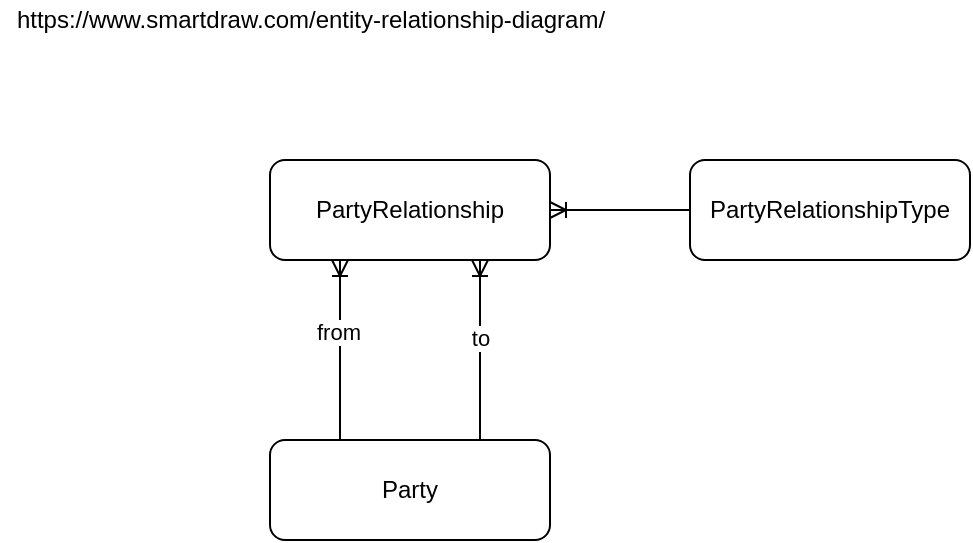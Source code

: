 <mxfile version="15.9.4" type="github">
  <diagram id="LjoO7NFVbJmHt4rmLPar" name="Page-1">
    <mxGraphModel dx="593" dy="331" grid="1" gridSize="10" guides="1" tooltips="1" connect="1" arrows="1" fold="1" page="1" pageScale="1" pageWidth="1100" pageHeight="850" math="0" shadow="0">
      <root>
        <mxCell id="0" />
        <mxCell id="1" parent="0" />
        <mxCell id="BLckT2Vn7VJcxvCxK2wA-1" value="Party" style="rounded=1;whiteSpace=wrap;html=1;" vertex="1" parent="1">
          <mxGeometry x="400" y="290" width="140" height="50" as="geometry" />
        </mxCell>
        <mxCell id="BLckT2Vn7VJcxvCxK2wA-3" style="edgeStyle=orthogonalEdgeStyle;rounded=0;orthogonalLoop=1;jettySize=auto;html=1;exitX=0.25;exitY=1;exitDx=0;exitDy=0;entryX=0.25;entryY=0;entryDx=0;entryDy=0;endArrow=none;endFill=0;startArrow=ERoneToMany;startFill=0;" edge="1" parent="1" source="BLckT2Vn7VJcxvCxK2wA-2" target="BLckT2Vn7VJcxvCxK2wA-1">
          <mxGeometry relative="1" as="geometry" />
        </mxCell>
        <mxCell id="BLckT2Vn7VJcxvCxK2wA-5" value="from" style="edgeLabel;html=1;align=center;verticalAlign=middle;resizable=0;points=[];" vertex="1" connectable="0" parent="BLckT2Vn7VJcxvCxK2wA-3">
          <mxGeometry x="-0.198" y="-1" relative="1" as="geometry">
            <mxPoint as="offset" />
          </mxGeometry>
        </mxCell>
        <mxCell id="BLckT2Vn7VJcxvCxK2wA-4" style="edgeStyle=orthogonalEdgeStyle;rounded=0;orthogonalLoop=1;jettySize=auto;html=1;exitX=0.75;exitY=1;exitDx=0;exitDy=0;entryX=0.75;entryY=0;entryDx=0;entryDy=0;endArrow=none;endFill=0;startArrow=ERoneToMany;startFill=0;" edge="1" parent="1" source="BLckT2Vn7VJcxvCxK2wA-2" target="BLckT2Vn7VJcxvCxK2wA-1">
          <mxGeometry relative="1" as="geometry" />
        </mxCell>
        <mxCell id="BLckT2Vn7VJcxvCxK2wA-6" value="to" style="edgeLabel;html=1;align=center;verticalAlign=middle;resizable=0;points=[];" vertex="1" connectable="0" parent="BLckT2Vn7VJcxvCxK2wA-4">
          <mxGeometry x="-0.135" relative="1" as="geometry">
            <mxPoint as="offset" />
          </mxGeometry>
        </mxCell>
        <mxCell id="BLckT2Vn7VJcxvCxK2wA-8" style="edgeStyle=orthogonalEdgeStyle;rounded=0;orthogonalLoop=1;jettySize=auto;html=1;entryX=0;entryY=0.5;entryDx=0;entryDy=0;endArrow=none;endFill=0;startArrow=ERoneToMany;startFill=0;" edge="1" parent="1" source="BLckT2Vn7VJcxvCxK2wA-2" target="BLckT2Vn7VJcxvCxK2wA-7">
          <mxGeometry relative="1" as="geometry" />
        </mxCell>
        <mxCell id="BLckT2Vn7VJcxvCxK2wA-2" value="PartyRelationship" style="rounded=1;whiteSpace=wrap;html=1;" vertex="1" parent="1">
          <mxGeometry x="400" y="150" width="140" height="50" as="geometry" />
        </mxCell>
        <mxCell id="BLckT2Vn7VJcxvCxK2wA-7" value="PartyRelationshipType" style="rounded=1;whiteSpace=wrap;html=1;" vertex="1" parent="1">
          <mxGeometry x="610" y="150" width="140" height="50" as="geometry" />
        </mxCell>
        <mxCell id="BLckT2Vn7VJcxvCxK2wA-10" value="https://www.smartdraw.com/entity-relationship-diagram/" style="text;html=1;align=center;verticalAlign=middle;resizable=0;points=[];autosize=1;strokeColor=none;fillColor=none;" vertex="1" parent="1">
          <mxGeometry x="265" y="70" width="310" height="20" as="geometry" />
        </mxCell>
      </root>
    </mxGraphModel>
  </diagram>
</mxfile>
